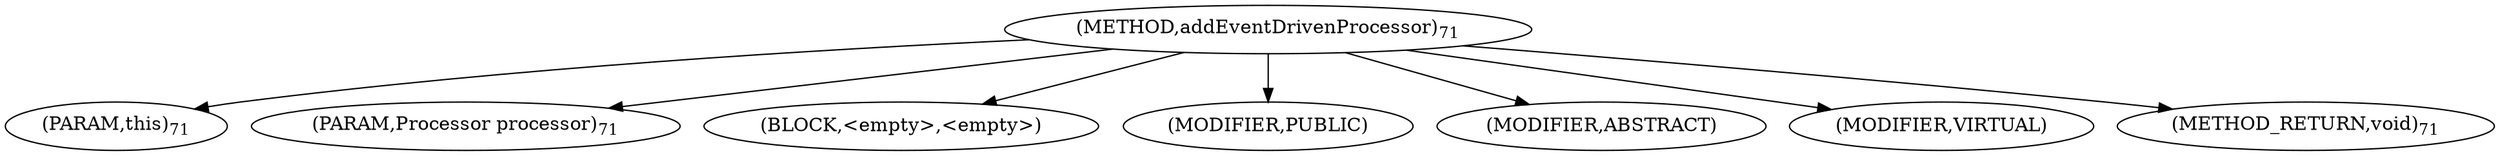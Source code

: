 digraph "addEventDrivenProcessor" {  
"93" [label = <(METHOD,addEventDrivenProcessor)<SUB>71</SUB>> ]
"94" [label = <(PARAM,this)<SUB>71</SUB>> ]
"95" [label = <(PARAM,Processor processor)<SUB>71</SUB>> ]
"96" [label = <(BLOCK,&lt;empty&gt;,&lt;empty&gt;)> ]
"97" [label = <(MODIFIER,PUBLIC)> ]
"98" [label = <(MODIFIER,ABSTRACT)> ]
"99" [label = <(MODIFIER,VIRTUAL)> ]
"100" [label = <(METHOD_RETURN,void)<SUB>71</SUB>> ]
  "93" -> "94" 
  "93" -> "95" 
  "93" -> "96" 
  "93" -> "97" 
  "93" -> "98" 
  "93" -> "99" 
  "93" -> "100" 
}

